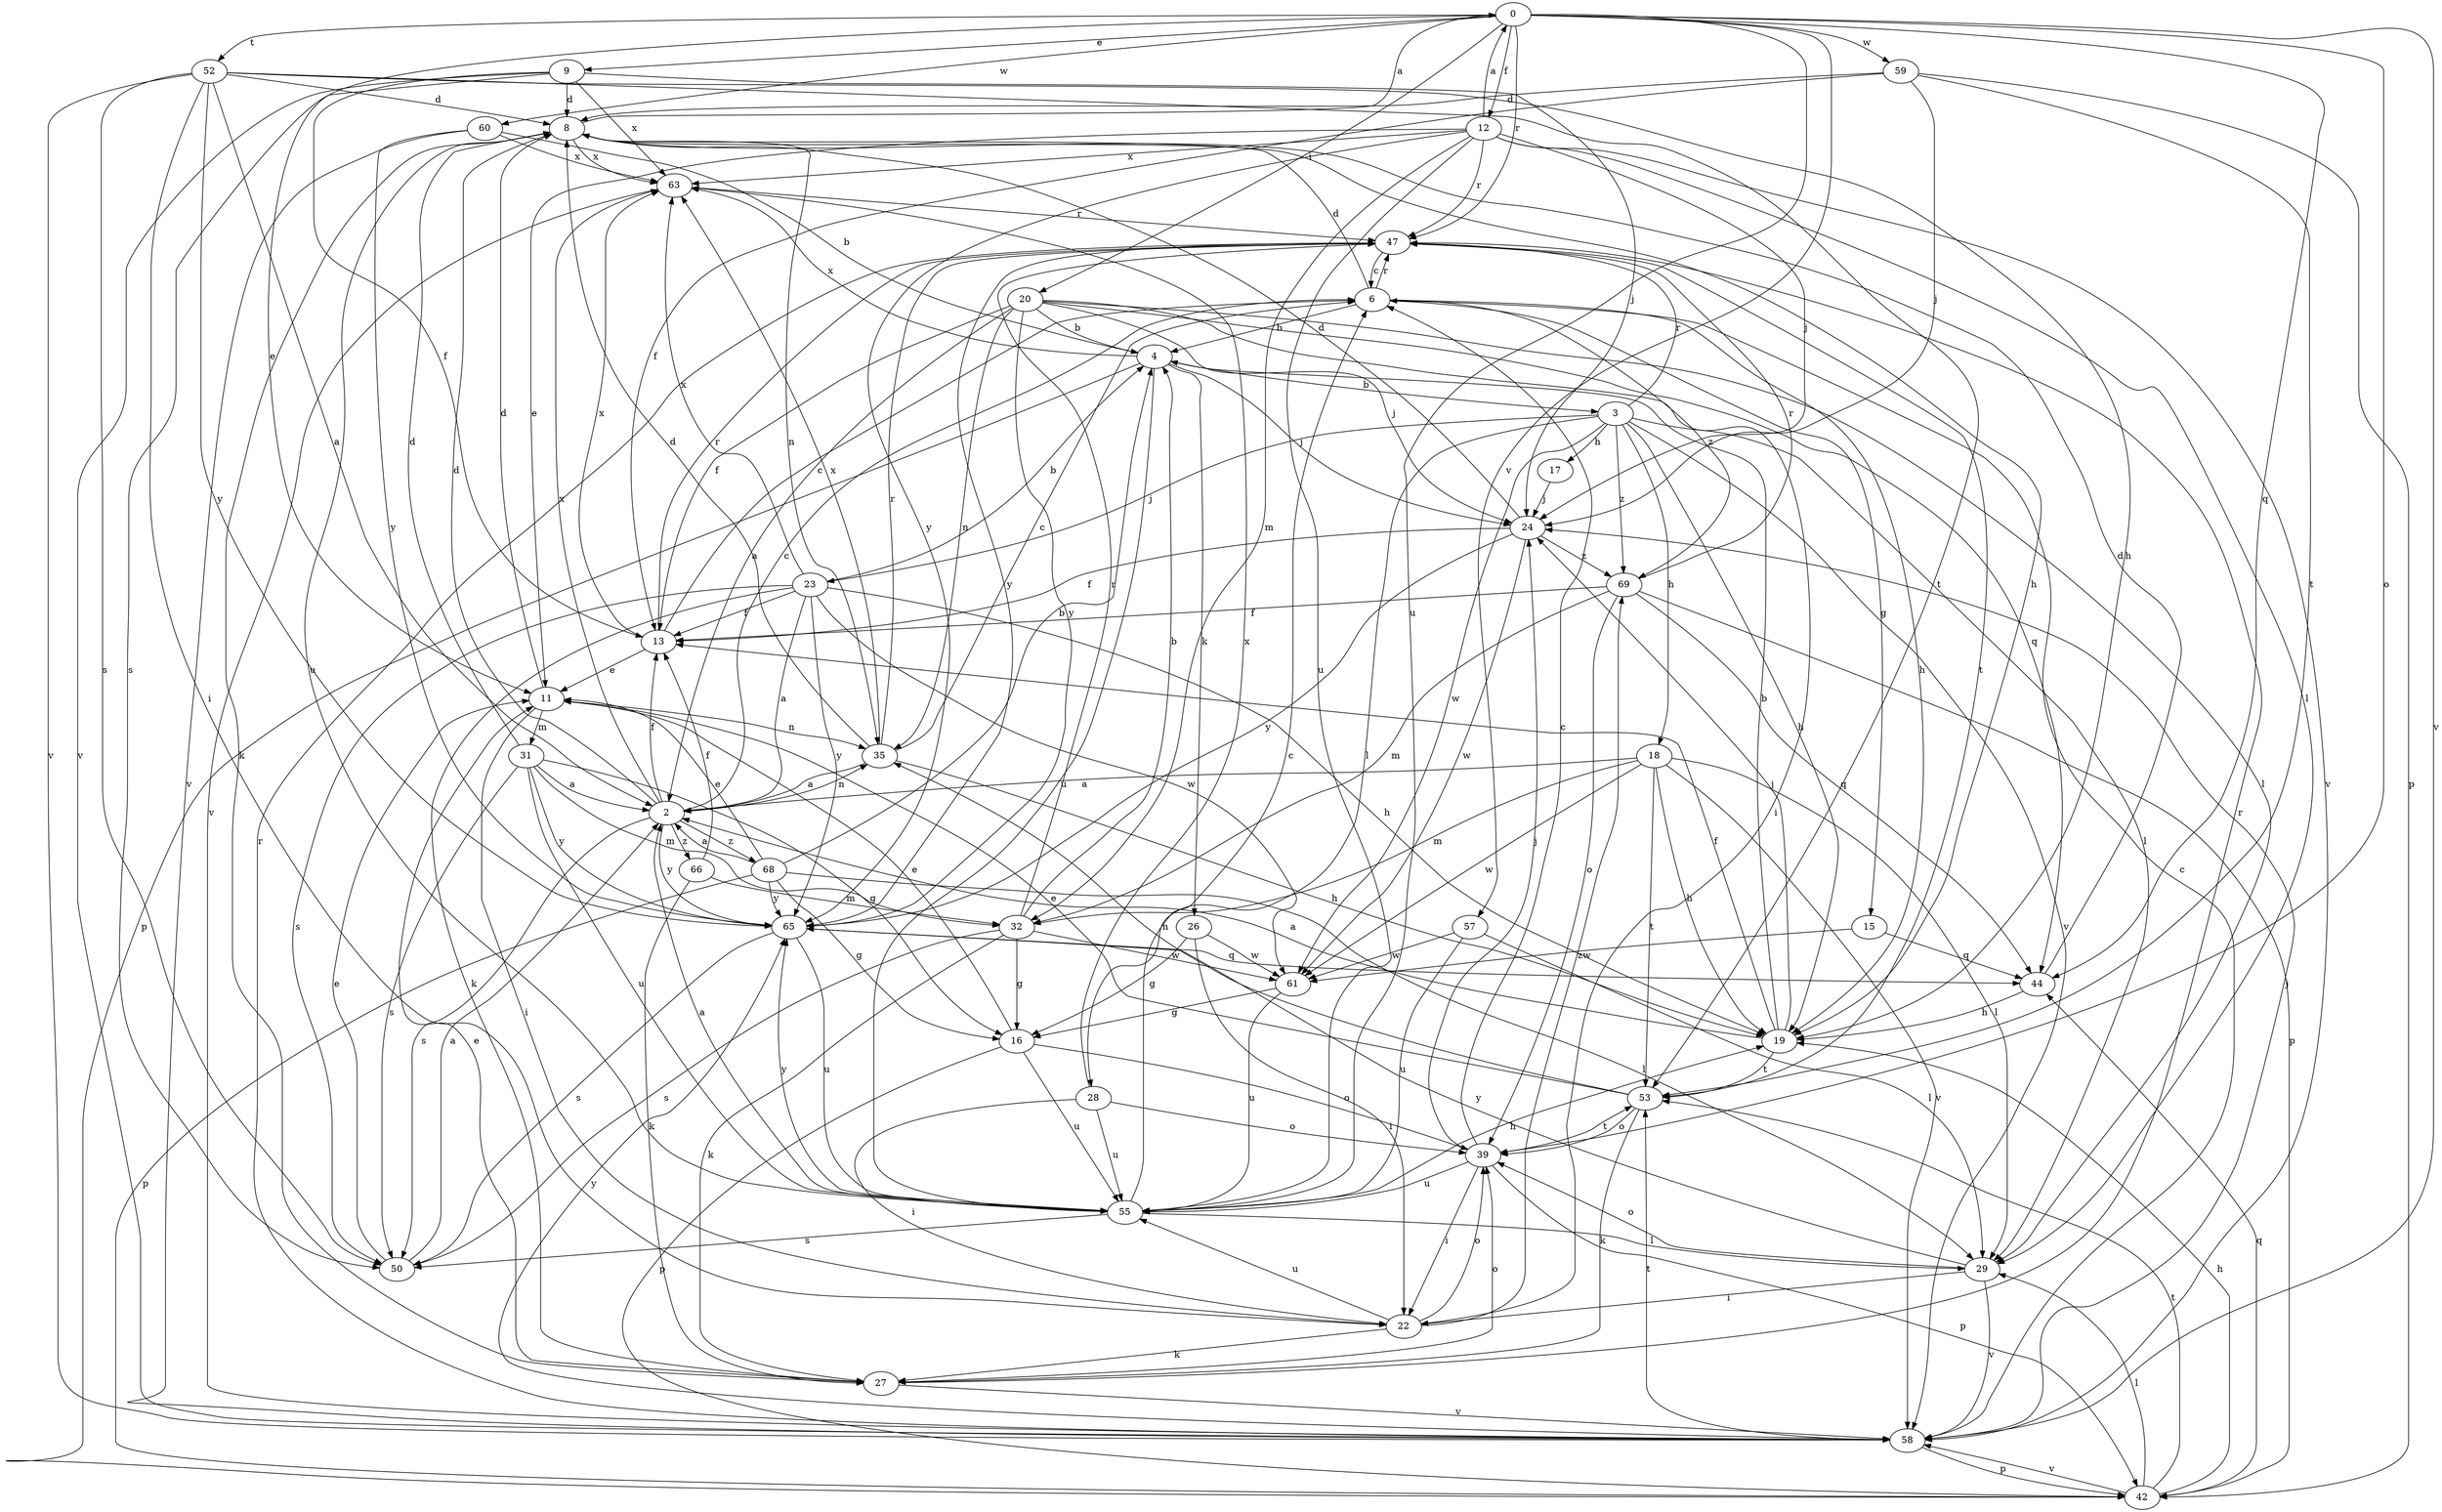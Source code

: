 strict digraph  {
0;
2;
3;
4;
6;
8;
9;
11;
12;
13;
15;
16;
17;
18;
19;
20;
22;
23;
24;
26;
27;
28;
29;
31;
32;
35;
39;
42;
44;
47;
50;
52;
53;
55;
57;
58;
59;
60;
61;
63;
65;
66;
68;
69;
0 -> 9  [label=e];
0 -> 11  [label=e];
0 -> 12  [label=f];
0 -> 20  [label=i];
0 -> 39  [label=o];
0 -> 44  [label=q];
0 -> 47  [label=r];
0 -> 52  [label=t];
0 -> 55  [label=u];
0 -> 57  [label=v];
0 -> 58  [label=v];
0 -> 59  [label=w];
0 -> 60  [label=w];
2 -> 6  [label=c];
2 -> 8  [label=d];
2 -> 13  [label=f];
2 -> 35  [label=n];
2 -> 50  [label=s];
2 -> 63  [label=x];
2 -> 65  [label=y];
2 -> 66  [label=z];
2 -> 68  [label=z];
3 -> 17  [label=h];
3 -> 18  [label=h];
3 -> 19  [label=h];
3 -> 23  [label=j];
3 -> 28  [label=l];
3 -> 29  [label=l];
3 -> 47  [label=r];
3 -> 58  [label=v];
3 -> 61  [label=w];
3 -> 69  [label=z];
4 -> 3  [label=b];
4 -> 24  [label=j];
4 -> 26  [label=k];
4 -> 42  [label=p];
4 -> 55  [label=u];
4 -> 63  [label=x];
6 -> 4  [label=b];
6 -> 8  [label=d];
6 -> 15  [label=g];
6 -> 19  [label=h];
6 -> 47  [label=r];
6 -> 69  [label=z];
8 -> 0  [label=a];
8 -> 19  [label=h];
8 -> 27  [label=k];
8 -> 35  [label=n];
8 -> 55  [label=u];
8 -> 63  [label=x];
9 -> 8  [label=d];
9 -> 13  [label=f];
9 -> 24  [label=j];
9 -> 50  [label=s];
9 -> 58  [label=v];
9 -> 63  [label=x];
11 -> 8  [label=d];
11 -> 22  [label=i];
11 -> 31  [label=m];
11 -> 35  [label=n];
12 -> 0  [label=a];
12 -> 11  [label=e];
12 -> 24  [label=j];
12 -> 29  [label=l];
12 -> 32  [label=m];
12 -> 47  [label=r];
12 -> 55  [label=u];
12 -> 58  [label=v];
12 -> 63  [label=x];
12 -> 65  [label=y];
13 -> 6  [label=c];
13 -> 11  [label=e];
13 -> 47  [label=r];
13 -> 63  [label=x];
15 -> 44  [label=q];
15 -> 61  [label=w];
16 -> 11  [label=e];
16 -> 39  [label=o];
16 -> 42  [label=p];
16 -> 55  [label=u];
17 -> 24  [label=j];
18 -> 2  [label=a];
18 -> 19  [label=h];
18 -> 29  [label=l];
18 -> 32  [label=m];
18 -> 53  [label=t];
18 -> 58  [label=v];
18 -> 61  [label=w];
19 -> 2  [label=a];
19 -> 4  [label=b];
19 -> 13  [label=f];
19 -> 24  [label=j];
19 -> 53  [label=t];
20 -> 2  [label=a];
20 -> 4  [label=b];
20 -> 13  [label=f];
20 -> 22  [label=i];
20 -> 24  [label=j];
20 -> 29  [label=l];
20 -> 35  [label=n];
20 -> 44  [label=q];
20 -> 65  [label=y];
22 -> 27  [label=k];
22 -> 39  [label=o];
22 -> 55  [label=u];
22 -> 69  [label=z];
23 -> 2  [label=a];
23 -> 4  [label=b];
23 -> 13  [label=f];
23 -> 19  [label=h];
23 -> 27  [label=k];
23 -> 50  [label=s];
23 -> 61  [label=w];
23 -> 63  [label=x];
23 -> 65  [label=y];
24 -> 8  [label=d];
24 -> 13  [label=f];
24 -> 61  [label=w];
24 -> 65  [label=y];
24 -> 69  [label=z];
26 -> 16  [label=g];
26 -> 22  [label=i];
26 -> 61  [label=w];
27 -> 11  [label=e];
27 -> 39  [label=o];
27 -> 47  [label=r];
27 -> 58  [label=v];
28 -> 22  [label=i];
28 -> 39  [label=o];
28 -> 55  [label=u];
28 -> 63  [label=x];
29 -> 22  [label=i];
29 -> 39  [label=o];
29 -> 58  [label=v];
29 -> 65  [label=y];
31 -> 2  [label=a];
31 -> 8  [label=d];
31 -> 16  [label=g];
31 -> 32  [label=m];
31 -> 50  [label=s];
31 -> 55  [label=u];
31 -> 65  [label=y];
32 -> 4  [label=b];
32 -> 16  [label=g];
32 -> 27  [label=k];
32 -> 47  [label=r];
32 -> 50  [label=s];
32 -> 61  [label=w];
35 -> 2  [label=a];
35 -> 6  [label=c];
35 -> 8  [label=d];
35 -> 19  [label=h];
35 -> 47  [label=r];
35 -> 63  [label=x];
39 -> 6  [label=c];
39 -> 22  [label=i];
39 -> 24  [label=j];
39 -> 42  [label=p];
39 -> 53  [label=t];
39 -> 55  [label=u];
42 -> 19  [label=h];
42 -> 29  [label=l];
42 -> 44  [label=q];
42 -> 53  [label=t];
42 -> 58  [label=v];
44 -> 8  [label=d];
44 -> 19  [label=h];
47 -> 6  [label=c];
47 -> 53  [label=t];
47 -> 65  [label=y];
50 -> 2  [label=a];
50 -> 11  [label=e];
52 -> 2  [label=a];
52 -> 8  [label=d];
52 -> 19  [label=h];
52 -> 22  [label=i];
52 -> 50  [label=s];
52 -> 53  [label=t];
52 -> 58  [label=v];
52 -> 65  [label=y];
53 -> 11  [label=e];
53 -> 27  [label=k];
53 -> 35  [label=n];
53 -> 39  [label=o];
55 -> 2  [label=a];
55 -> 6  [label=c];
55 -> 19  [label=h];
55 -> 29  [label=l];
55 -> 50  [label=s];
55 -> 65  [label=y];
57 -> 29  [label=l];
57 -> 55  [label=u];
57 -> 61  [label=w];
58 -> 6  [label=c];
58 -> 24  [label=j];
58 -> 42  [label=p];
58 -> 47  [label=r];
58 -> 53  [label=t];
58 -> 65  [label=y];
59 -> 8  [label=d];
59 -> 13  [label=f];
59 -> 24  [label=j];
59 -> 42  [label=p];
59 -> 53  [label=t];
60 -> 4  [label=b];
60 -> 58  [label=v];
60 -> 63  [label=x];
60 -> 65  [label=y];
61 -> 16  [label=g];
61 -> 55  [label=u];
63 -> 47  [label=r];
63 -> 58  [label=v];
65 -> 44  [label=q];
65 -> 50  [label=s];
65 -> 55  [label=u];
66 -> 13  [label=f];
66 -> 27  [label=k];
66 -> 32  [label=m];
68 -> 2  [label=a];
68 -> 4  [label=b];
68 -> 11  [label=e];
68 -> 16  [label=g];
68 -> 29  [label=l];
68 -> 42  [label=p];
68 -> 65  [label=y];
69 -> 13  [label=f];
69 -> 32  [label=m];
69 -> 39  [label=o];
69 -> 42  [label=p];
69 -> 44  [label=q];
69 -> 47  [label=r];
}
